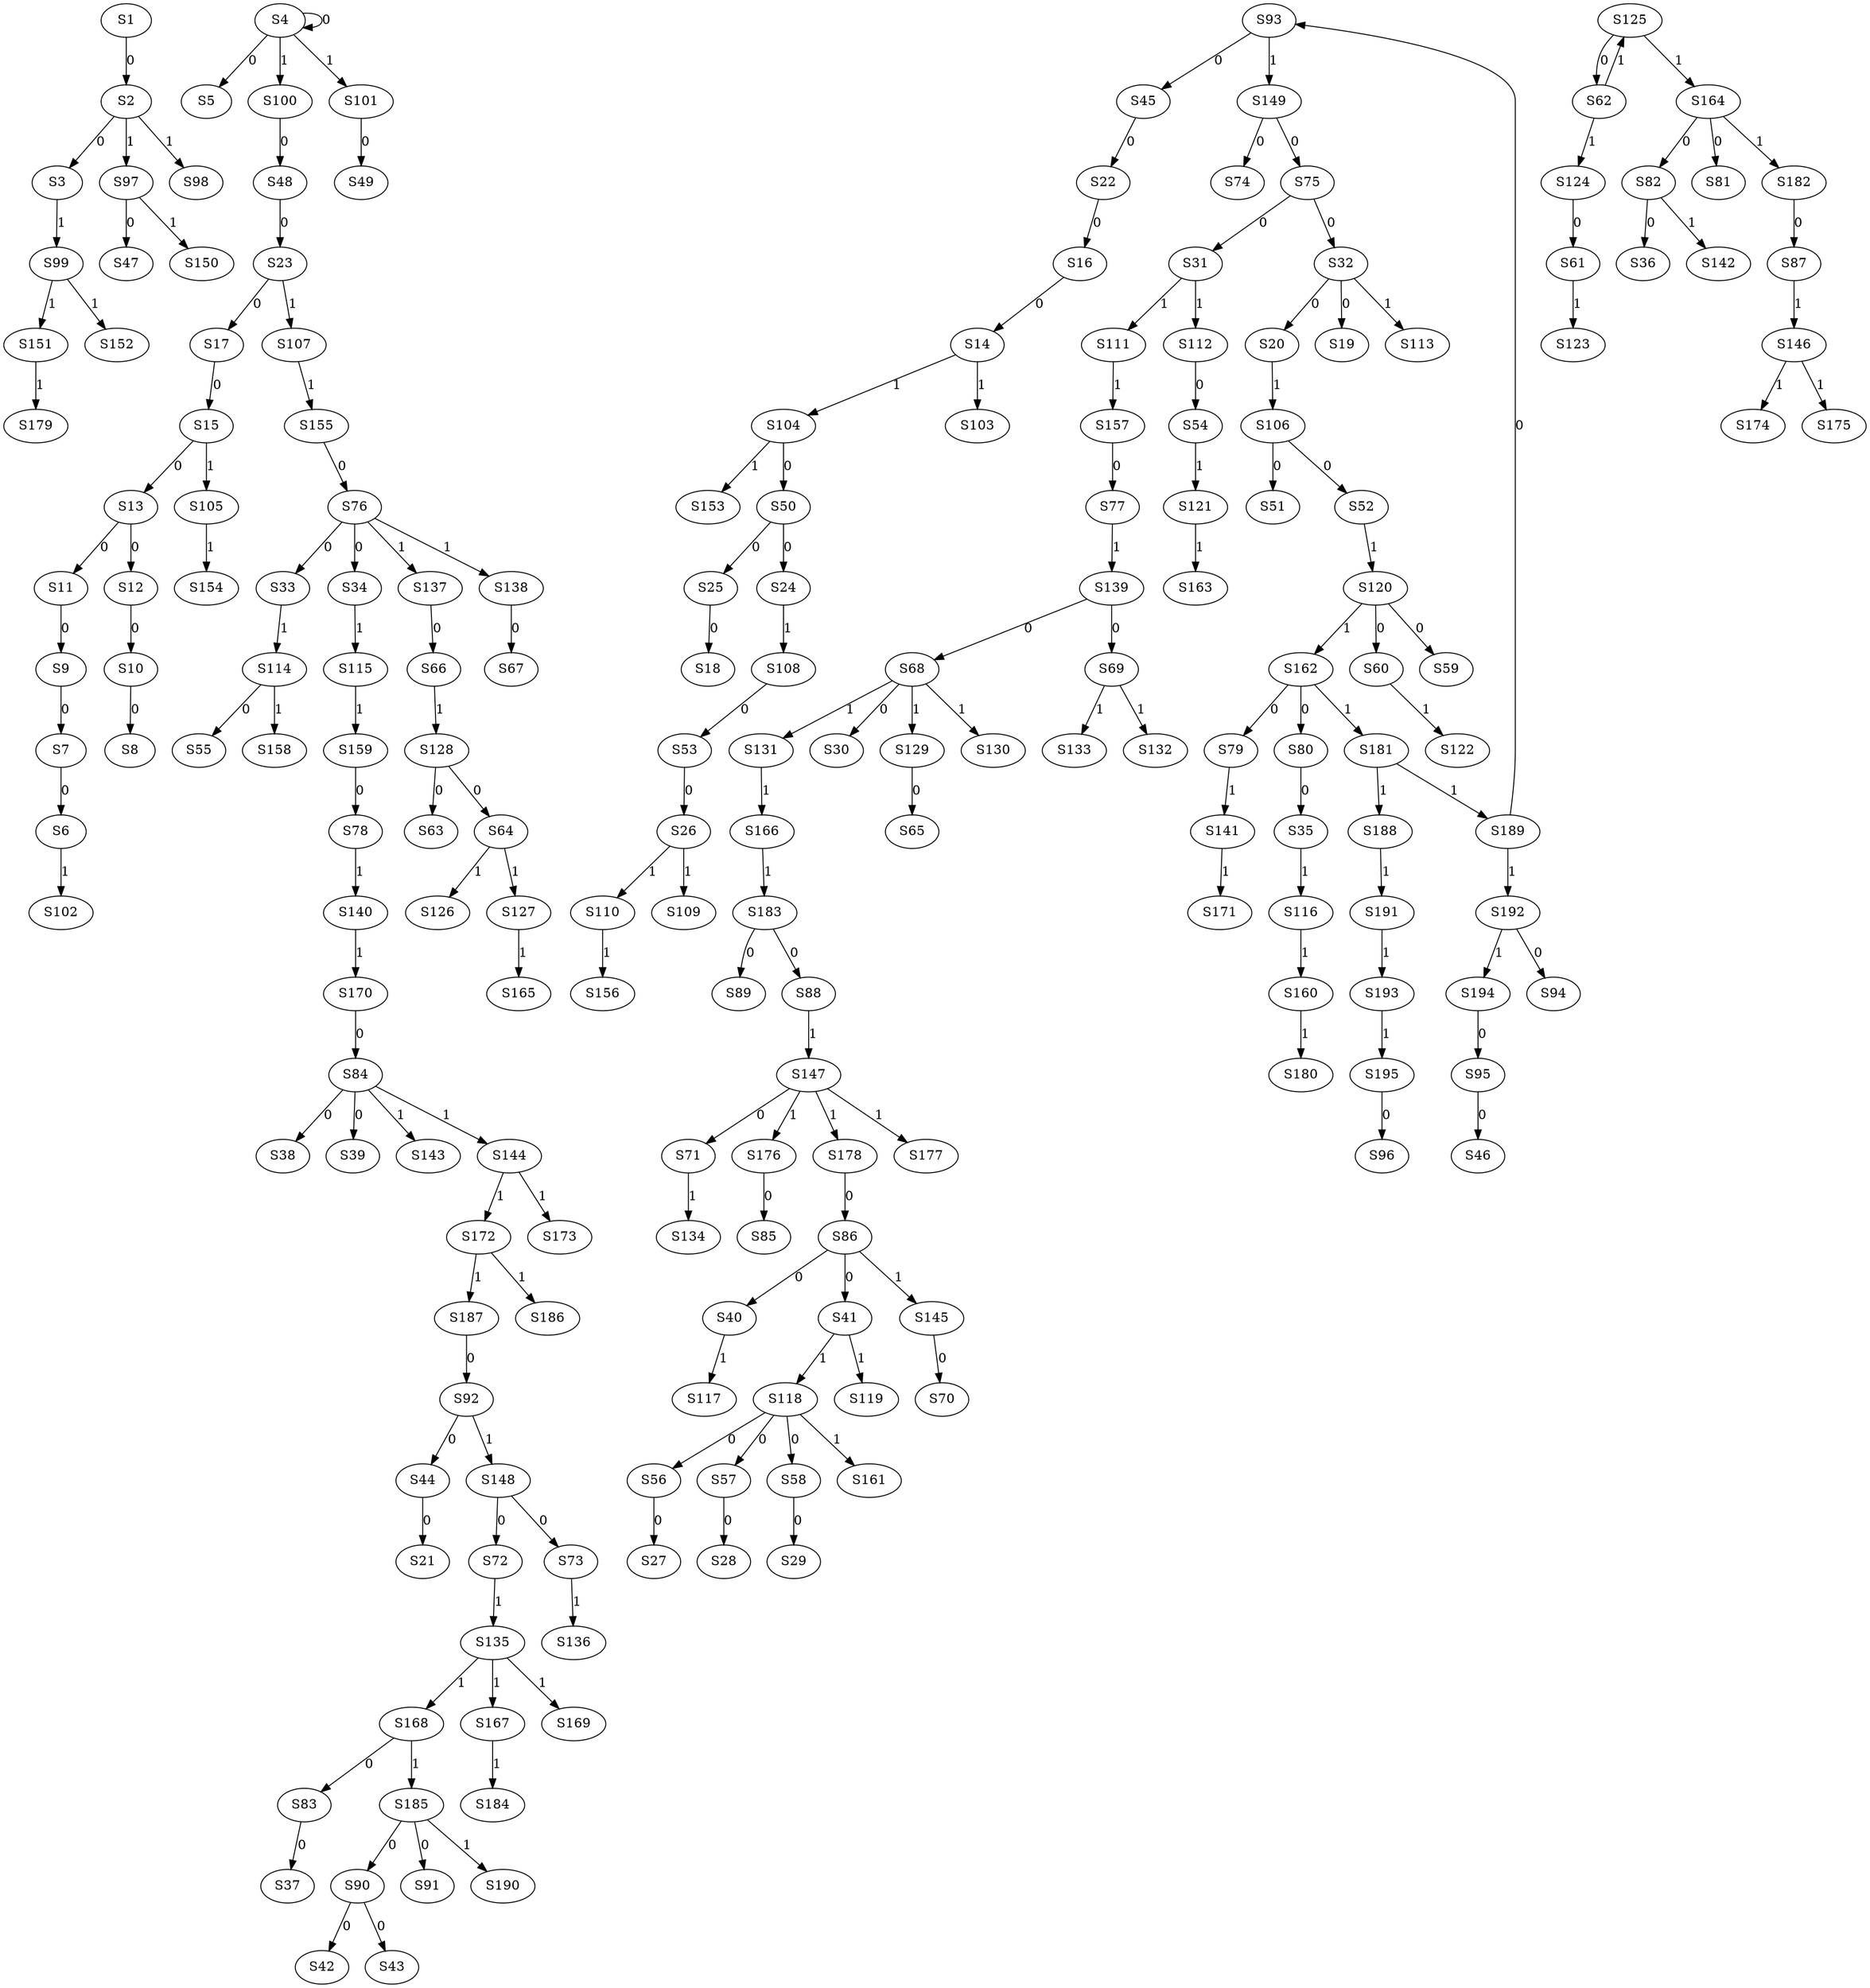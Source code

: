 strict digraph {
	S1 -> S2 [ label = 0 ];
	S2 -> S3 [ label = 0 ];
	S4 -> S4 [ label = 0 ];
	S4 -> S5 [ label = 0 ];
	S7 -> S6 [ label = 0 ];
	S9 -> S7 [ label = 0 ];
	S10 -> S8 [ label = 0 ];
	S11 -> S9 [ label = 0 ];
	S12 -> S10 [ label = 0 ];
	S13 -> S11 [ label = 0 ];
	S13 -> S12 [ label = 0 ];
	S15 -> S13 [ label = 0 ];
	S16 -> S14 [ label = 0 ];
	S17 -> S15 [ label = 0 ];
	S22 -> S16 [ label = 0 ];
	S23 -> S17 [ label = 0 ];
	S25 -> S18 [ label = 0 ];
	S32 -> S19 [ label = 0 ];
	S32 -> S20 [ label = 0 ];
	S44 -> S21 [ label = 0 ];
	S45 -> S22 [ label = 0 ];
	S48 -> S23 [ label = 0 ];
	S50 -> S24 [ label = 0 ];
	S50 -> S25 [ label = 0 ];
	S53 -> S26 [ label = 0 ];
	S56 -> S27 [ label = 0 ];
	S57 -> S28 [ label = 0 ];
	S58 -> S29 [ label = 0 ];
	S68 -> S30 [ label = 0 ];
	S75 -> S31 [ label = 0 ];
	S75 -> S32 [ label = 0 ];
	S76 -> S33 [ label = 0 ];
	S76 -> S34 [ label = 0 ];
	S80 -> S35 [ label = 0 ];
	S82 -> S36 [ label = 0 ];
	S83 -> S37 [ label = 0 ];
	S84 -> S38 [ label = 0 ];
	S84 -> S39 [ label = 0 ];
	S86 -> S40 [ label = 0 ];
	S86 -> S41 [ label = 0 ];
	S90 -> S42 [ label = 0 ];
	S90 -> S43 [ label = 0 ];
	S92 -> S44 [ label = 0 ];
	S93 -> S45 [ label = 0 ];
	S95 -> S46 [ label = 0 ];
	S97 -> S47 [ label = 0 ];
	S100 -> S48 [ label = 0 ];
	S101 -> S49 [ label = 0 ];
	S104 -> S50 [ label = 0 ];
	S106 -> S51 [ label = 0 ];
	S106 -> S52 [ label = 0 ];
	S108 -> S53 [ label = 0 ];
	S112 -> S54 [ label = 0 ];
	S114 -> S55 [ label = 0 ];
	S118 -> S56 [ label = 0 ];
	S118 -> S57 [ label = 0 ];
	S118 -> S58 [ label = 0 ];
	S120 -> S59 [ label = 0 ];
	S120 -> S60 [ label = 0 ];
	S124 -> S61 [ label = 0 ];
	S125 -> S62 [ label = 0 ];
	S128 -> S63 [ label = 0 ];
	S128 -> S64 [ label = 0 ];
	S129 -> S65 [ label = 0 ];
	S137 -> S66 [ label = 0 ];
	S138 -> S67 [ label = 0 ];
	S139 -> S68 [ label = 0 ];
	S139 -> S69 [ label = 0 ];
	S145 -> S70 [ label = 0 ];
	S147 -> S71 [ label = 0 ];
	S148 -> S72 [ label = 0 ];
	S148 -> S73 [ label = 0 ];
	S149 -> S74 [ label = 0 ];
	S149 -> S75 [ label = 0 ];
	S155 -> S76 [ label = 0 ];
	S157 -> S77 [ label = 0 ];
	S159 -> S78 [ label = 0 ];
	S162 -> S79 [ label = 0 ];
	S162 -> S80 [ label = 0 ];
	S164 -> S81 [ label = 0 ];
	S164 -> S82 [ label = 0 ];
	S168 -> S83 [ label = 0 ];
	S170 -> S84 [ label = 0 ];
	S176 -> S85 [ label = 0 ];
	S178 -> S86 [ label = 0 ];
	S182 -> S87 [ label = 0 ];
	S183 -> S88 [ label = 0 ];
	S183 -> S89 [ label = 0 ];
	S185 -> S90 [ label = 0 ];
	S185 -> S91 [ label = 0 ];
	S187 -> S92 [ label = 0 ];
	S189 -> S93 [ label = 0 ];
	S192 -> S94 [ label = 0 ];
	S194 -> S95 [ label = 0 ];
	S195 -> S96 [ label = 0 ];
	S2 -> S97 [ label = 1 ];
	S2 -> S98 [ label = 1 ];
	S3 -> S99 [ label = 1 ];
	S4 -> S100 [ label = 1 ];
	S4 -> S101 [ label = 1 ];
	S6 -> S102 [ label = 1 ];
	S14 -> S103 [ label = 1 ];
	S14 -> S104 [ label = 1 ];
	S15 -> S105 [ label = 1 ];
	S20 -> S106 [ label = 1 ];
	S23 -> S107 [ label = 1 ];
	S24 -> S108 [ label = 1 ];
	S26 -> S109 [ label = 1 ];
	S26 -> S110 [ label = 1 ];
	S31 -> S111 [ label = 1 ];
	S31 -> S112 [ label = 1 ];
	S32 -> S113 [ label = 1 ];
	S33 -> S114 [ label = 1 ];
	S34 -> S115 [ label = 1 ];
	S35 -> S116 [ label = 1 ];
	S40 -> S117 [ label = 1 ];
	S41 -> S118 [ label = 1 ];
	S41 -> S119 [ label = 1 ];
	S52 -> S120 [ label = 1 ];
	S54 -> S121 [ label = 1 ];
	S60 -> S122 [ label = 1 ];
	S61 -> S123 [ label = 1 ];
	S62 -> S124 [ label = 1 ];
	S62 -> S125 [ label = 1 ];
	S64 -> S126 [ label = 1 ];
	S64 -> S127 [ label = 1 ];
	S66 -> S128 [ label = 1 ];
	S68 -> S129 [ label = 1 ];
	S68 -> S130 [ label = 1 ];
	S68 -> S131 [ label = 1 ];
	S69 -> S132 [ label = 1 ];
	S69 -> S133 [ label = 1 ];
	S71 -> S134 [ label = 1 ];
	S72 -> S135 [ label = 1 ];
	S73 -> S136 [ label = 1 ];
	S76 -> S137 [ label = 1 ];
	S76 -> S138 [ label = 1 ];
	S77 -> S139 [ label = 1 ];
	S78 -> S140 [ label = 1 ];
	S79 -> S141 [ label = 1 ];
	S82 -> S142 [ label = 1 ];
	S84 -> S143 [ label = 1 ];
	S84 -> S144 [ label = 1 ];
	S86 -> S145 [ label = 1 ];
	S87 -> S146 [ label = 1 ];
	S88 -> S147 [ label = 1 ];
	S92 -> S148 [ label = 1 ];
	S93 -> S149 [ label = 1 ];
	S97 -> S150 [ label = 1 ];
	S99 -> S151 [ label = 1 ];
	S99 -> S152 [ label = 1 ];
	S104 -> S153 [ label = 1 ];
	S105 -> S154 [ label = 1 ];
	S107 -> S155 [ label = 1 ];
	S110 -> S156 [ label = 1 ];
	S111 -> S157 [ label = 1 ];
	S114 -> S158 [ label = 1 ];
	S115 -> S159 [ label = 1 ];
	S116 -> S160 [ label = 1 ];
	S118 -> S161 [ label = 1 ];
	S120 -> S162 [ label = 1 ];
	S121 -> S163 [ label = 1 ];
	S125 -> S164 [ label = 1 ];
	S127 -> S165 [ label = 1 ];
	S131 -> S166 [ label = 1 ];
	S135 -> S167 [ label = 1 ];
	S135 -> S168 [ label = 1 ];
	S135 -> S169 [ label = 1 ];
	S140 -> S170 [ label = 1 ];
	S141 -> S171 [ label = 1 ];
	S144 -> S172 [ label = 1 ];
	S144 -> S173 [ label = 1 ];
	S146 -> S174 [ label = 1 ];
	S146 -> S175 [ label = 1 ];
	S147 -> S176 [ label = 1 ];
	S147 -> S177 [ label = 1 ];
	S147 -> S178 [ label = 1 ];
	S151 -> S179 [ label = 1 ];
	S160 -> S180 [ label = 1 ];
	S162 -> S181 [ label = 1 ];
	S164 -> S182 [ label = 1 ];
	S166 -> S183 [ label = 1 ];
	S167 -> S184 [ label = 1 ];
	S168 -> S185 [ label = 1 ];
	S172 -> S186 [ label = 1 ];
	S172 -> S187 [ label = 1 ];
	S181 -> S188 [ label = 1 ];
	S181 -> S189 [ label = 1 ];
	S185 -> S190 [ label = 1 ];
	S188 -> S191 [ label = 1 ];
	S189 -> S192 [ label = 1 ];
	S191 -> S193 [ label = 1 ];
	S192 -> S194 [ label = 1 ];
	S193 -> S195 [ label = 1 ];
}